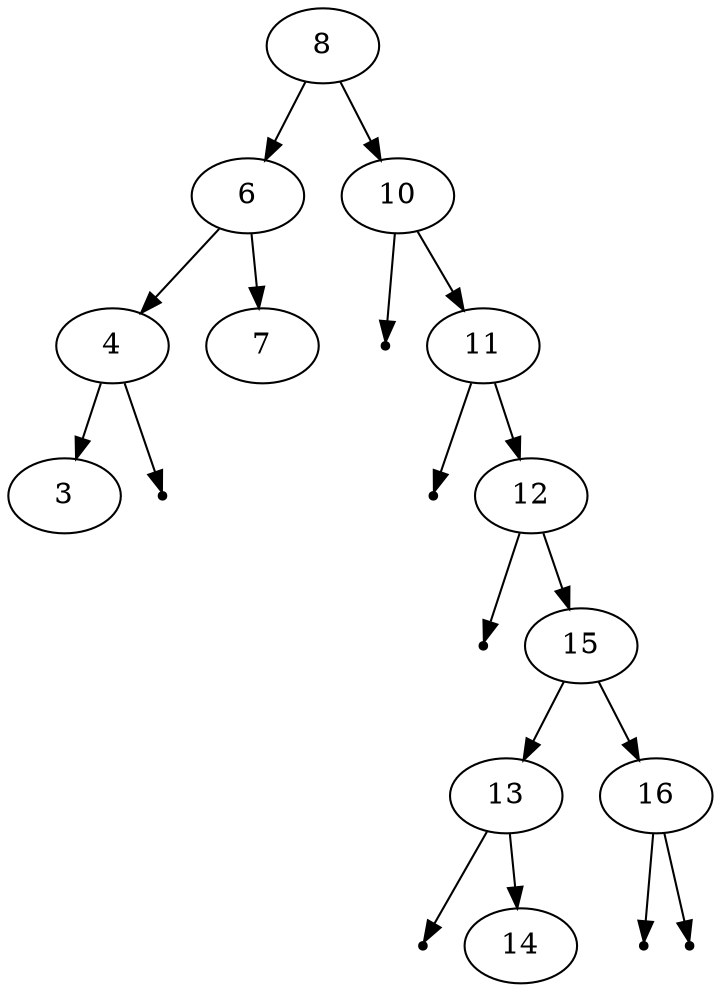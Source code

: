 digraph G { 
  graph [ordering="out"];
  8 -> 6
  8 -> 10

  6 -> 4
  6 -> 7
  4 -> 3
  null0 [shape=point];
  4 -> null0
 

  null2 [shape=point];
  10 -> null2
  10 -> 11
  null3 [shape=point];
  11 -> null3
  11 -> 12
  null4 [shape=point];
  12 -> null4
  12 -> 15
  15 -> 13
  15 -> 16
  null5[shape=point];
  13 -> null5
  13 -> 14
  null6 [shape=point];
  null7 [shape=point];
  16 -> null6
  16 -> null7
}

